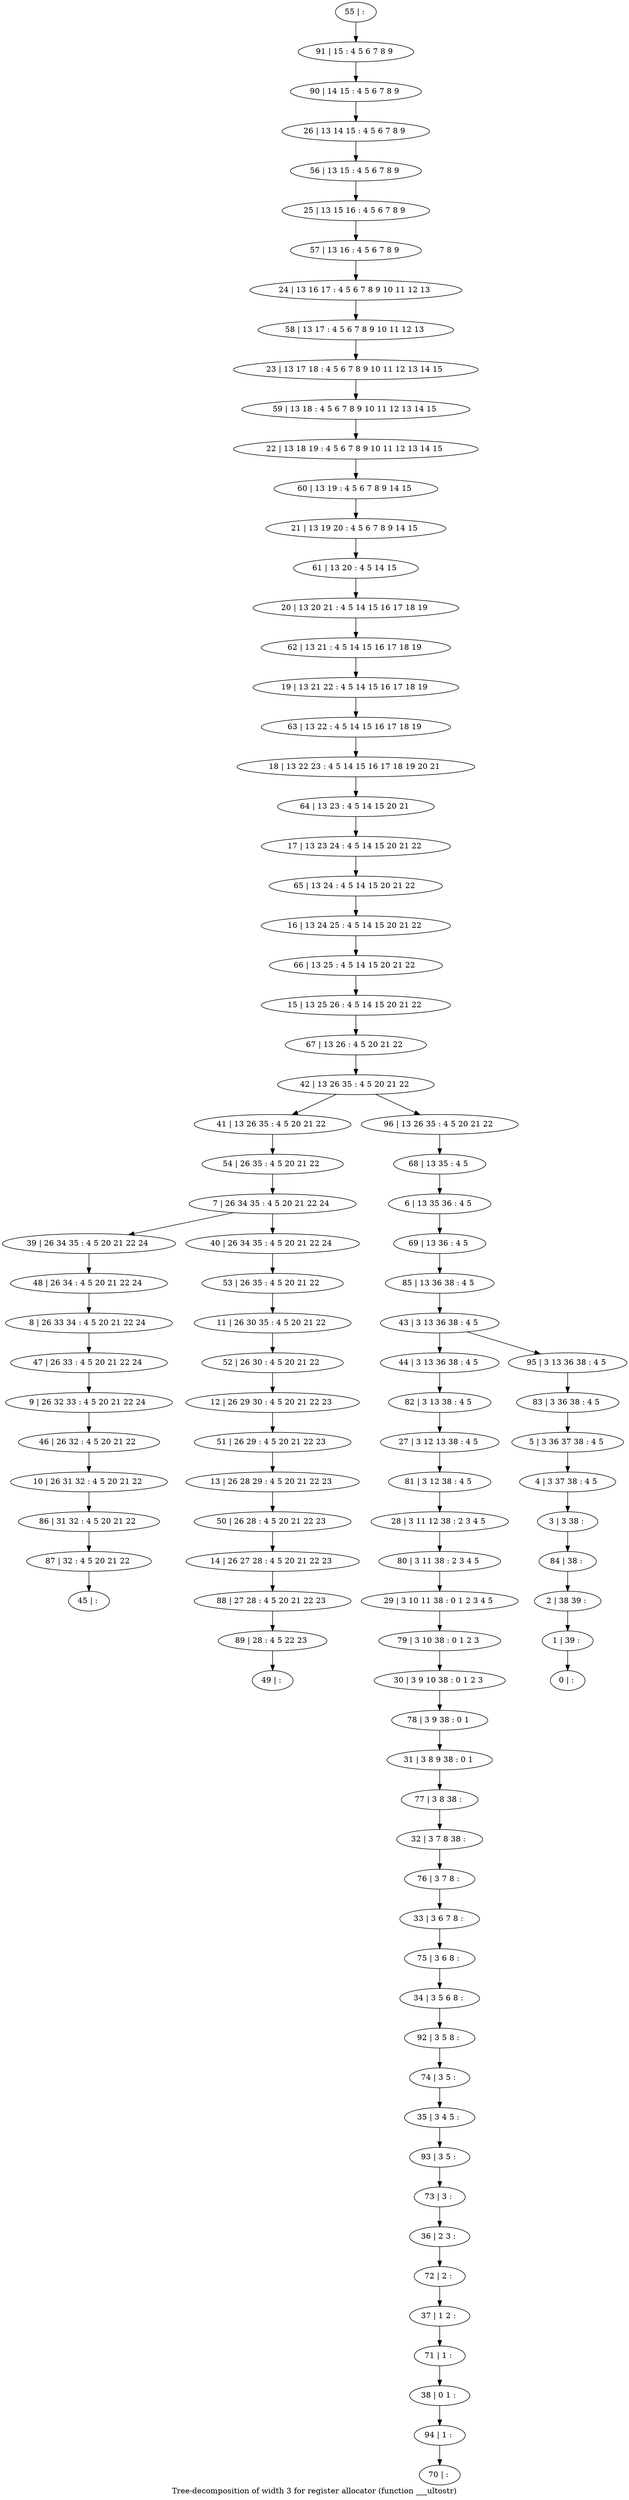 digraph G {
graph [label="Tree-decomposition of width 3 for register allocator (function ___ultostr)"]
0[label="0 | : "];
1[label="1 | 39 : "];
2[label="2 | 38 39 : "];
3[label="3 | 3 38 : "];
4[label="4 | 3 37 38 : 4 5 "];
5[label="5 | 3 36 37 38 : 4 5 "];
6[label="6 | 13 35 36 : 4 5 "];
7[label="7 | 26 34 35 : 4 5 20 21 22 24 "];
8[label="8 | 26 33 34 : 4 5 20 21 22 24 "];
9[label="9 | 26 32 33 : 4 5 20 21 22 24 "];
10[label="10 | 26 31 32 : 4 5 20 21 22 "];
11[label="11 | 26 30 35 : 4 5 20 21 22 "];
12[label="12 | 26 29 30 : 4 5 20 21 22 23 "];
13[label="13 | 26 28 29 : 4 5 20 21 22 23 "];
14[label="14 | 26 27 28 : 4 5 20 21 22 23 "];
15[label="15 | 13 25 26 : 4 5 14 15 20 21 22 "];
16[label="16 | 13 24 25 : 4 5 14 15 20 21 22 "];
17[label="17 | 13 23 24 : 4 5 14 15 20 21 22 "];
18[label="18 | 13 22 23 : 4 5 14 15 16 17 18 19 20 21 "];
19[label="19 | 13 21 22 : 4 5 14 15 16 17 18 19 "];
20[label="20 | 13 20 21 : 4 5 14 15 16 17 18 19 "];
21[label="21 | 13 19 20 : 4 5 6 7 8 9 14 15 "];
22[label="22 | 13 18 19 : 4 5 6 7 8 9 10 11 12 13 14 15 "];
23[label="23 | 13 17 18 : 4 5 6 7 8 9 10 11 12 13 14 15 "];
24[label="24 | 13 16 17 : 4 5 6 7 8 9 10 11 12 13 "];
25[label="25 | 13 15 16 : 4 5 6 7 8 9 "];
26[label="26 | 13 14 15 : 4 5 6 7 8 9 "];
27[label="27 | 3 12 13 38 : 4 5 "];
28[label="28 | 3 11 12 38 : 2 3 4 5 "];
29[label="29 | 3 10 11 38 : 0 1 2 3 4 5 "];
30[label="30 | 3 9 10 38 : 0 1 2 3 "];
31[label="31 | 3 8 9 38 : 0 1 "];
32[label="32 | 3 7 8 38 : "];
33[label="33 | 3 6 7 8 : "];
34[label="34 | 3 5 6 8 : "];
35[label="35 | 3 4 5 : "];
36[label="36 | 2 3 : "];
37[label="37 | 1 2 : "];
38[label="38 | 0 1 : "];
39[label="39 | 26 34 35 : 4 5 20 21 22 24 "];
40[label="40 | 26 34 35 : 4 5 20 21 22 24 "];
41[label="41 | 13 26 35 : 4 5 20 21 22 "];
42[label="42 | 13 26 35 : 4 5 20 21 22 "];
43[label="43 | 3 13 36 38 : 4 5 "];
44[label="44 | 3 13 36 38 : 4 5 "];
45[label="45 | : "];
46[label="46 | 26 32 : 4 5 20 21 22 "];
47[label="47 | 26 33 : 4 5 20 21 22 24 "];
48[label="48 | 26 34 : 4 5 20 21 22 24 "];
49[label="49 | : "];
50[label="50 | 26 28 : 4 5 20 21 22 23 "];
51[label="51 | 26 29 : 4 5 20 21 22 23 "];
52[label="52 | 26 30 : 4 5 20 21 22 "];
53[label="53 | 26 35 : 4 5 20 21 22 "];
54[label="54 | 26 35 : 4 5 20 21 22 "];
55[label="55 | : "];
56[label="56 | 13 15 : 4 5 6 7 8 9 "];
57[label="57 | 13 16 : 4 5 6 7 8 9 "];
58[label="58 | 13 17 : 4 5 6 7 8 9 10 11 12 13 "];
59[label="59 | 13 18 : 4 5 6 7 8 9 10 11 12 13 14 15 "];
60[label="60 | 13 19 : 4 5 6 7 8 9 14 15 "];
61[label="61 | 13 20 : 4 5 14 15 "];
62[label="62 | 13 21 : 4 5 14 15 16 17 18 19 "];
63[label="63 | 13 22 : 4 5 14 15 16 17 18 19 "];
64[label="64 | 13 23 : 4 5 14 15 20 21 "];
65[label="65 | 13 24 : 4 5 14 15 20 21 22 "];
66[label="66 | 13 25 : 4 5 14 15 20 21 22 "];
67[label="67 | 13 26 : 4 5 20 21 22 "];
68[label="68 | 13 35 : 4 5 "];
69[label="69 | 13 36 : 4 5 "];
70[label="70 | : "];
71[label="71 | 1 : "];
72[label="72 | 2 : "];
73[label="73 | 3 : "];
74[label="74 | 3 5 : "];
75[label="75 | 3 6 8 : "];
76[label="76 | 3 7 8 : "];
77[label="77 | 3 8 38 : "];
78[label="78 | 3 9 38 : 0 1 "];
79[label="79 | 3 10 38 : 0 1 2 3 "];
80[label="80 | 3 11 38 : 2 3 4 5 "];
81[label="81 | 3 12 38 : 4 5 "];
82[label="82 | 3 13 38 : 4 5 "];
83[label="83 | 3 36 38 : 4 5 "];
84[label="84 | 38 : "];
85[label="85 | 13 36 38 : 4 5 "];
86[label="86 | 31 32 : 4 5 20 21 22 "];
87[label="87 | 32 : 4 5 20 21 22 "];
88[label="88 | 27 28 : 4 5 20 21 22 23 "];
89[label="89 | 28 : 4 5 22 23 "];
90[label="90 | 14 15 : 4 5 6 7 8 9 "];
91[label="91 | 15 : 4 5 6 7 8 9 "];
92[label="92 | 3 5 8 : "];
93[label="93 | 3 5 : "];
94[label="94 | 1 : "];
95[label="95 | 3 13 36 38 : 4 5 "];
96[label="96 | 13 26 35 : 4 5 20 21 22 "];
7->39 ;
7->40 ;
46->10 ;
9->46 ;
47->9 ;
8->47 ;
48->8 ;
39->48 ;
50->14 ;
13->50 ;
51->13 ;
12->51 ;
52->12 ;
11->52 ;
53->11 ;
40->53 ;
54->7 ;
41->54 ;
71->38 ;
37->71 ;
72->37 ;
36->72 ;
73->36 ;
74->35 ;
75->34 ;
33->75 ;
76->33 ;
32->76 ;
77->32 ;
31->77 ;
78->31 ;
30->78 ;
79->30 ;
29->79 ;
80->29 ;
28->80 ;
81->28 ;
27->81 ;
82->27 ;
44->82 ;
10->86 ;
87->45 ;
86->87 ;
14->88 ;
89->49 ;
88->89 ;
92->74 ;
34->92 ;
93->73 ;
35->93 ;
94->70 ;
38->94 ;
55->91 ;
91->90 ;
90->26 ;
26->56 ;
56->25 ;
25->57 ;
57->24 ;
24->58 ;
58->23 ;
23->59 ;
59->22 ;
22->60 ;
60->21 ;
21->61 ;
61->20 ;
20->62 ;
62->19 ;
19->63 ;
63->18 ;
18->64 ;
64->17 ;
17->65 ;
65->16 ;
16->66 ;
66->15 ;
15->67 ;
67->42 ;
68->6 ;
6->69 ;
69->85 ;
85->43 ;
83->5 ;
5->4 ;
4->3 ;
3->84 ;
84->2 ;
2->1 ;
1->0 ;
95->83 ;
96->68 ;
43->44 ;
43->95 ;
42->41 ;
42->96 ;
}
